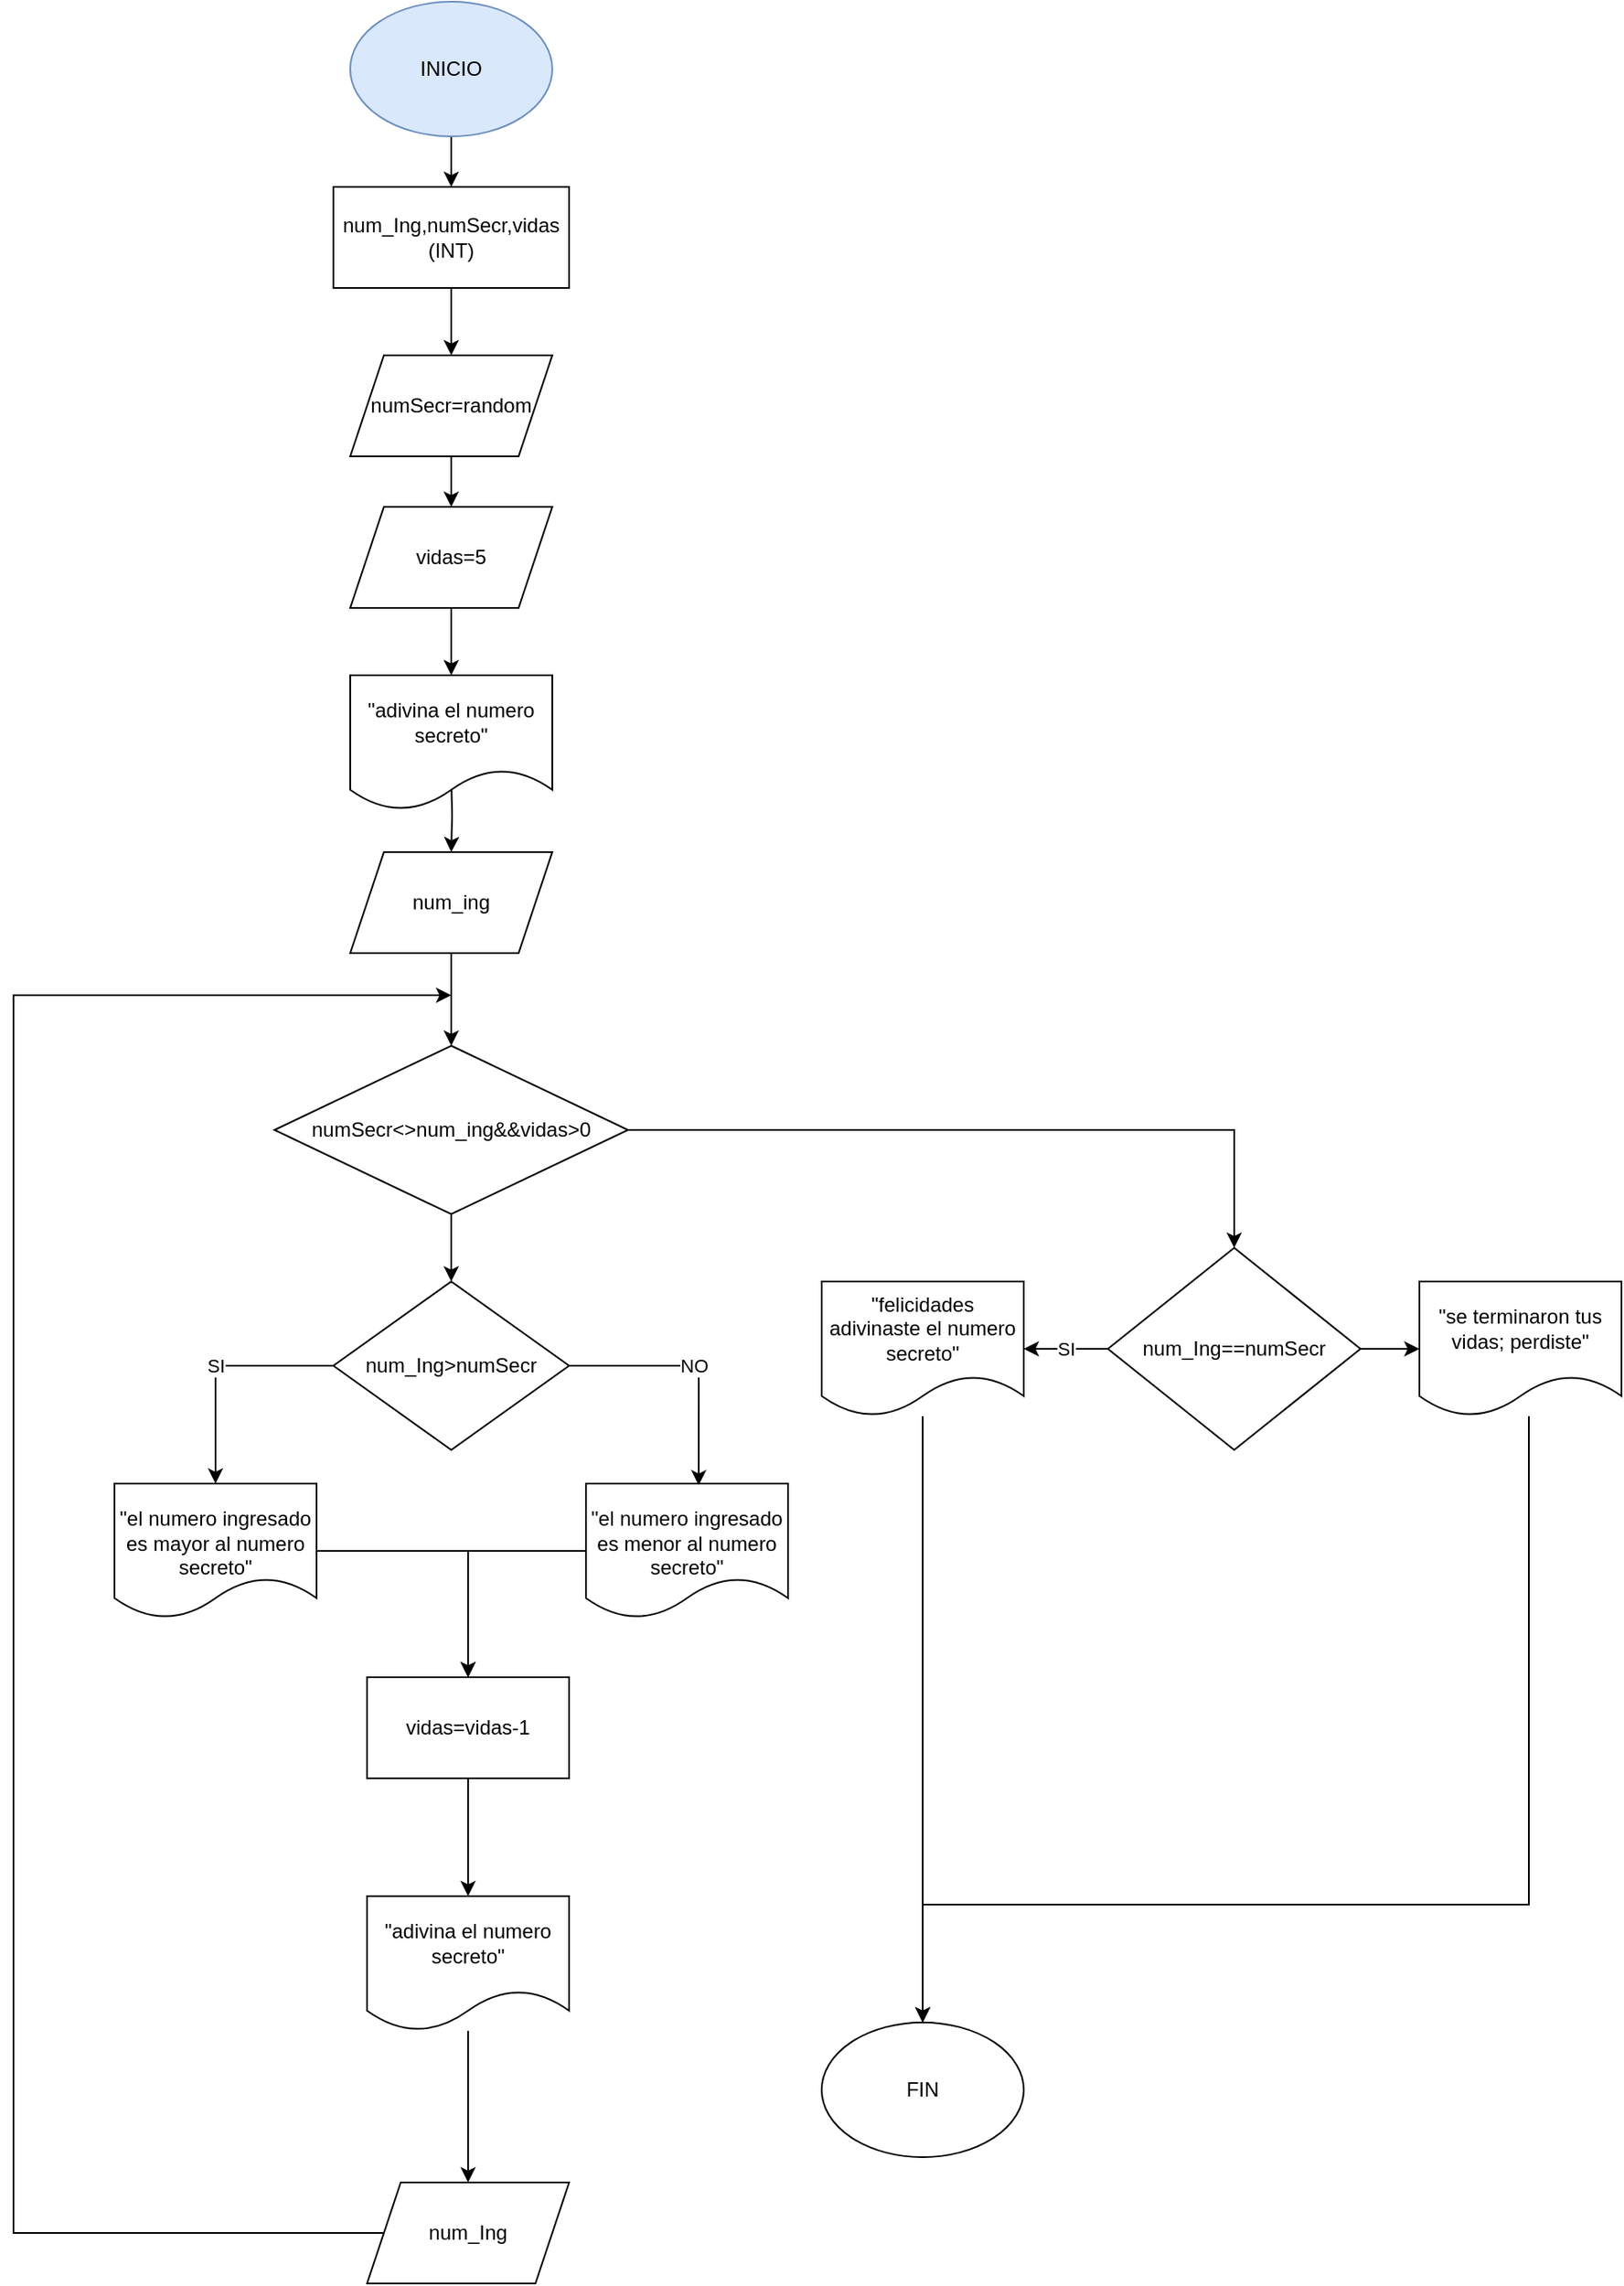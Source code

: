 <mxfile version="20.2.8" type="github"><diagram id="gGhzcLxtmR6XCu-pKszC" name="Página-1"><mxGraphModel dx="1422" dy="762" grid="1" gridSize="10" guides="1" tooltips="1" connect="1" arrows="1" fold="1" page="1" pageScale="1" pageWidth="827" pageHeight="1169" math="0" shadow="0"><root><mxCell id="0"/><mxCell id="1" parent="0"/><mxCell id="p-HA7nPD0lKzonnik7t6-3" value="" style="edgeStyle=orthogonalEdgeStyle;rounded=0;orthogonalLoop=1;jettySize=auto;html=1;" edge="1" parent="1" source="p-HA7nPD0lKzonnik7t6-1" target="p-HA7nPD0lKzonnik7t6-2"><mxGeometry relative="1" as="geometry"/></mxCell><mxCell id="p-HA7nPD0lKzonnik7t6-1" value="INICIO" style="ellipse;whiteSpace=wrap;html=1;fillColor=#dae8fc;strokeColor=#6c8ebf;" vertex="1" parent="1"><mxGeometry x="350" y="30" width="120" height="80" as="geometry"/></mxCell><mxCell id="p-HA7nPD0lKzonnik7t6-8" value="" style="edgeStyle=orthogonalEdgeStyle;rounded=0;orthogonalLoop=1;jettySize=auto;html=1;" edge="1" parent="1" source="p-HA7nPD0lKzonnik7t6-2" target="p-HA7nPD0lKzonnik7t6-6"><mxGeometry relative="1" as="geometry"/></mxCell><mxCell id="p-HA7nPD0lKzonnik7t6-2" value="num_Ing,numSecr,vidas (INT)" style="whiteSpace=wrap;html=1;" vertex="1" parent="1"><mxGeometry x="340" y="140" width="140" height="60" as="geometry"/></mxCell><mxCell id="p-HA7nPD0lKzonnik7t6-9" value="" style="edgeStyle=orthogonalEdgeStyle;rounded=0;orthogonalLoop=1;jettySize=auto;html=1;" edge="1" parent="1" source="p-HA7nPD0lKzonnik7t6-6" target="p-HA7nPD0lKzonnik7t6-7"><mxGeometry relative="1" as="geometry"/></mxCell><mxCell id="p-HA7nPD0lKzonnik7t6-6" value="numSecr=random" style="shape=parallelogram;perimeter=parallelogramPerimeter;whiteSpace=wrap;html=1;fixedSize=1;" vertex="1" parent="1"><mxGeometry x="350" y="240" width="120" height="60" as="geometry"/></mxCell><mxCell id="p-HA7nPD0lKzonnik7t6-11" value="" style="edgeStyle=orthogonalEdgeStyle;rounded=0;orthogonalLoop=1;jettySize=auto;html=1;" edge="1" parent="1" source="p-HA7nPD0lKzonnik7t6-7" target="p-HA7nPD0lKzonnik7t6-10"><mxGeometry relative="1" as="geometry"/></mxCell><mxCell id="p-HA7nPD0lKzonnik7t6-7" value="vidas=5" style="shape=parallelogram;perimeter=parallelogramPerimeter;whiteSpace=wrap;html=1;fixedSize=1;" vertex="1" parent="1"><mxGeometry x="350" y="330" width="120" height="60" as="geometry"/></mxCell><mxCell id="p-HA7nPD0lKzonnik7t6-13" value="" style="edgeStyle=orthogonalEdgeStyle;rounded=0;orthogonalLoop=1;jettySize=auto;html=1;" edge="1" parent="1" target="p-HA7nPD0lKzonnik7t6-12"><mxGeometry relative="1" as="geometry"><mxPoint x="410" y="490" as="sourcePoint"/></mxGeometry></mxCell><mxCell id="p-HA7nPD0lKzonnik7t6-10" value="&quot;adivina el numero secreto&quot;" style="shape=document;whiteSpace=wrap;html=1;boundedLbl=1;" vertex="1" parent="1"><mxGeometry x="350" y="430" width="120" height="80" as="geometry"/></mxCell><mxCell id="p-HA7nPD0lKzonnik7t6-27" style="edgeStyle=orthogonalEdgeStyle;rounded=0;orthogonalLoop=1;jettySize=auto;html=1;" edge="1" parent="1" source="p-HA7nPD0lKzonnik7t6-12" target="p-HA7nPD0lKzonnik7t6-14"><mxGeometry relative="1" as="geometry"/></mxCell><mxCell id="p-HA7nPD0lKzonnik7t6-12" value="num_ing" style="shape=parallelogram;perimeter=parallelogramPerimeter;whiteSpace=wrap;html=1;fixedSize=1;" vertex="1" parent="1"><mxGeometry x="350" y="535" width="120" height="60" as="geometry"/></mxCell><mxCell id="p-HA7nPD0lKzonnik7t6-28" style="edgeStyle=orthogonalEdgeStyle;rounded=0;orthogonalLoop=1;jettySize=auto;html=1;" edge="1" parent="1" source="p-HA7nPD0lKzonnik7t6-14" target="p-HA7nPD0lKzonnik7t6-15"><mxGeometry relative="1" as="geometry"/></mxCell><mxCell id="p-HA7nPD0lKzonnik7t6-35" value="" style="edgeStyle=orthogonalEdgeStyle;rounded=0;orthogonalLoop=1;jettySize=auto;html=1;" edge="1" parent="1" source="p-HA7nPD0lKzonnik7t6-14" target="p-HA7nPD0lKzonnik7t6-34"><mxGeometry relative="1" as="geometry"/></mxCell><mxCell id="p-HA7nPD0lKzonnik7t6-14" value="numSecr&amp;lt;&amp;gt;num_ing&amp;amp;&amp;amp;vidas&amp;gt;0" style="rhombus;whiteSpace=wrap;html=1;" vertex="1" parent="1"><mxGeometry x="305" y="650" width="210" height="100" as="geometry"/></mxCell><mxCell id="p-HA7nPD0lKzonnik7t6-19" value="NO" style="edgeStyle=orthogonalEdgeStyle;rounded=0;orthogonalLoop=1;jettySize=auto;html=1;entryX=0.558;entryY=0.013;entryDx=0;entryDy=0;entryPerimeter=0;" edge="1" parent="1" source="p-HA7nPD0lKzonnik7t6-15" target="p-HA7nPD0lKzonnik7t6-17"><mxGeometry relative="1" as="geometry"/></mxCell><mxCell id="p-HA7nPD0lKzonnik7t6-21" value="SI" style="edgeStyle=orthogonalEdgeStyle;rounded=0;orthogonalLoop=1;jettySize=auto;html=1;entryX=0.5;entryY=0;entryDx=0;entryDy=0;" edge="1" parent="1" source="p-HA7nPD0lKzonnik7t6-15" target="p-HA7nPD0lKzonnik7t6-16"><mxGeometry relative="1" as="geometry"/></mxCell><mxCell id="p-HA7nPD0lKzonnik7t6-15" value="num_Ing&amp;gt;numSecr" style="rhombus;whiteSpace=wrap;html=1;" vertex="1" parent="1"><mxGeometry x="340" y="790" width="140" height="100" as="geometry"/></mxCell><mxCell id="p-HA7nPD0lKzonnik7t6-25" style="edgeStyle=orthogonalEdgeStyle;rounded=0;orthogonalLoop=1;jettySize=auto;html=1;" edge="1" parent="1" source="p-HA7nPD0lKzonnik7t6-16" target="p-HA7nPD0lKzonnik7t6-22"><mxGeometry relative="1" as="geometry"/></mxCell><mxCell id="p-HA7nPD0lKzonnik7t6-16" value="&lt;br&gt;&quot;el numero ingresado es mayor al numero secreto&quot;" style="shape=document;whiteSpace=wrap;html=1;boundedLbl=1;" vertex="1" parent="1"><mxGeometry x="210" y="910" width="120" height="80" as="geometry"/></mxCell><mxCell id="p-HA7nPD0lKzonnik7t6-26" style="edgeStyle=orthogonalEdgeStyle;rounded=0;orthogonalLoop=1;jettySize=auto;html=1;entryX=0.5;entryY=0;entryDx=0;entryDy=0;" edge="1" parent="1" source="p-HA7nPD0lKzonnik7t6-17" target="p-HA7nPD0lKzonnik7t6-22"><mxGeometry relative="1" as="geometry"/></mxCell><mxCell id="p-HA7nPD0lKzonnik7t6-17" value="&lt;br&gt;&quot;el numero ingresado es menor al numero secreto&quot;" style="shape=document;whiteSpace=wrap;html=1;boundedLbl=1;" vertex="1" parent="1"><mxGeometry x="490" y="910" width="120" height="80" as="geometry"/></mxCell><mxCell id="p-HA7nPD0lKzonnik7t6-30" value="" style="edgeStyle=orthogonalEdgeStyle;rounded=0;orthogonalLoop=1;jettySize=auto;html=1;" edge="1" parent="1" source="p-HA7nPD0lKzonnik7t6-22" target="p-HA7nPD0lKzonnik7t6-29"><mxGeometry relative="1" as="geometry"/></mxCell><mxCell id="p-HA7nPD0lKzonnik7t6-22" value="vidas=vidas-1" style="rounded=0;whiteSpace=wrap;html=1;" vertex="1" parent="1"><mxGeometry x="360" y="1025" width="120" height="60" as="geometry"/></mxCell><mxCell id="p-HA7nPD0lKzonnik7t6-32" value="" style="edgeStyle=orthogonalEdgeStyle;rounded=0;orthogonalLoop=1;jettySize=auto;html=1;" edge="1" parent="1" source="p-HA7nPD0lKzonnik7t6-29" target="p-HA7nPD0lKzonnik7t6-31"><mxGeometry relative="1" as="geometry"/></mxCell><mxCell id="p-HA7nPD0lKzonnik7t6-29" value="&quot;adivina el numero secreto&quot;" style="shape=document;whiteSpace=wrap;html=1;boundedLbl=1;rounded=0;" vertex="1" parent="1"><mxGeometry x="360" y="1155" width="120" height="80" as="geometry"/></mxCell><mxCell id="p-HA7nPD0lKzonnik7t6-33" style="edgeStyle=orthogonalEdgeStyle;rounded=0;orthogonalLoop=1;jettySize=auto;html=1;" edge="1" parent="1" source="p-HA7nPD0lKzonnik7t6-31"><mxGeometry relative="1" as="geometry"><mxPoint x="410" y="620" as="targetPoint"/><Array as="points"><mxPoint x="150" y="1355"/><mxPoint x="150" y="620"/></Array></mxGeometry></mxCell><mxCell id="p-HA7nPD0lKzonnik7t6-31" value="num_Ing" style="shape=parallelogram;perimeter=parallelogramPerimeter;whiteSpace=wrap;html=1;fixedSize=1;rounded=0;" vertex="1" parent="1"><mxGeometry x="360" y="1325" width="120" height="60" as="geometry"/></mxCell><mxCell id="p-HA7nPD0lKzonnik7t6-37" value="" style="edgeStyle=orthogonalEdgeStyle;rounded=0;orthogonalLoop=1;jettySize=auto;html=1;" edge="1" parent="1" source="p-HA7nPD0lKzonnik7t6-34" target="p-HA7nPD0lKzonnik7t6-36"><mxGeometry relative="1" as="geometry"/></mxCell><mxCell id="p-HA7nPD0lKzonnik7t6-39" value="SI" style="edgeStyle=orthogonalEdgeStyle;rounded=0;orthogonalLoop=1;jettySize=auto;html=1;" edge="1" parent="1" source="p-HA7nPD0lKzonnik7t6-34" target="p-HA7nPD0lKzonnik7t6-38"><mxGeometry relative="1" as="geometry"/></mxCell><mxCell id="p-HA7nPD0lKzonnik7t6-34" value="num_Ing==numSecr" style="rhombus;whiteSpace=wrap;html=1;" vertex="1" parent="1"><mxGeometry x="800" y="770" width="150" height="120" as="geometry"/></mxCell><mxCell id="p-HA7nPD0lKzonnik7t6-46" style="edgeStyle=orthogonalEdgeStyle;rounded=0;orthogonalLoop=1;jettySize=auto;html=1;entryX=0.5;entryY=0;entryDx=0;entryDy=0;" edge="1" parent="1" source="p-HA7nPD0lKzonnik7t6-36" target="p-HA7nPD0lKzonnik7t6-40"><mxGeometry relative="1" as="geometry"><Array as="points"><mxPoint x="1050" y="1160"/><mxPoint x="690" y="1160"/></Array></mxGeometry></mxCell><mxCell id="p-HA7nPD0lKzonnik7t6-36" value="&quot;se terminaron tus vidas; perdiste&quot;" style="shape=document;whiteSpace=wrap;html=1;boundedLbl=1;" vertex="1" parent="1"><mxGeometry x="985" y="790" width="120" height="80" as="geometry"/></mxCell><mxCell id="p-HA7nPD0lKzonnik7t6-47" style="edgeStyle=orthogonalEdgeStyle;rounded=0;orthogonalLoop=1;jettySize=auto;html=1;" edge="1" parent="1" source="p-HA7nPD0lKzonnik7t6-38" target="p-HA7nPD0lKzonnik7t6-40"><mxGeometry relative="1" as="geometry"/></mxCell><mxCell id="p-HA7nPD0lKzonnik7t6-38" value="&quot;felicidades adivinaste el numero secreto&quot;" style="shape=document;whiteSpace=wrap;html=1;boundedLbl=1;" vertex="1" parent="1"><mxGeometry x="630" y="790" width="120" height="80" as="geometry"/></mxCell><mxCell id="p-HA7nPD0lKzonnik7t6-40" value="FIN" style="ellipse;whiteSpace=wrap;html=1;" vertex="1" parent="1"><mxGeometry x="630" y="1230" width="120" height="80" as="geometry"/></mxCell></root></mxGraphModel></diagram></mxfile>